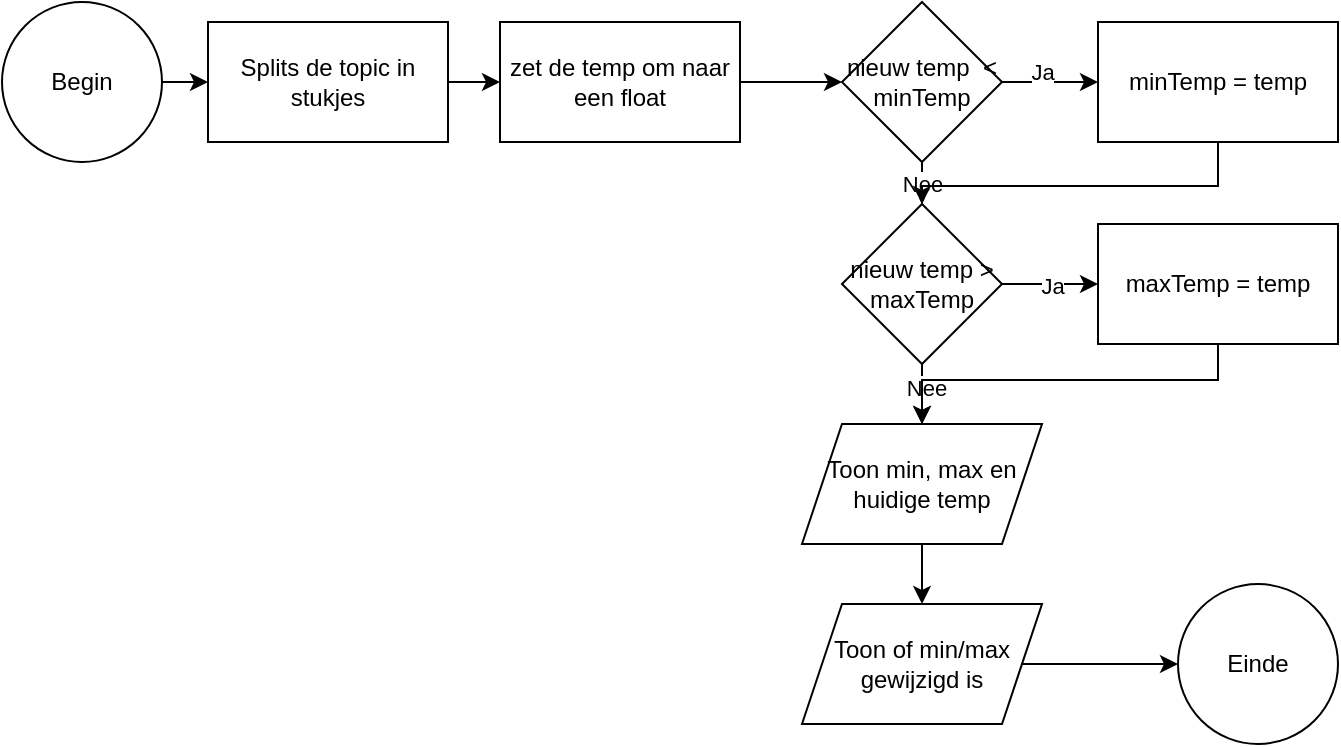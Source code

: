 <mxfile version="16.5.1" type="device"><diagram id="hgTXDVc-OgE6ZT6ZfeWy" name="Page-1"><mxGraphModel dx="1346" dy="822" grid="0" gridSize="10" guides="1" tooltips="1" connect="1" arrows="1" fold="1" page="1" pageScale="1" pageWidth="827" pageHeight="1169" math="0" shadow="0"><root><mxCell id="0"/><mxCell id="1" parent="0"/><mxCell id="75VgSS6W0fQzS0T9EI_s-4" value="" style="edgeStyle=orthogonalEdgeStyle;rounded=0;orthogonalLoop=1;jettySize=auto;html=1;" edge="1" parent="1" source="75VgSS6W0fQzS0T9EI_s-1" target="75VgSS6W0fQzS0T9EI_s-3"><mxGeometry relative="1" as="geometry"/></mxCell><mxCell id="75VgSS6W0fQzS0T9EI_s-1" value="Begin" style="ellipse;whiteSpace=wrap;html=1;aspect=fixed;" vertex="1" parent="1"><mxGeometry x="28" y="38" width="80" height="80" as="geometry"/></mxCell><mxCell id="75VgSS6W0fQzS0T9EI_s-2" value="Einde" style="ellipse;whiteSpace=wrap;html=1;aspect=fixed;" vertex="1" parent="1"><mxGeometry x="616" y="329" width="80" height="80" as="geometry"/></mxCell><mxCell id="75VgSS6W0fQzS0T9EI_s-6" value="" style="edgeStyle=orthogonalEdgeStyle;rounded=0;orthogonalLoop=1;jettySize=auto;html=1;" edge="1" parent="1" source="75VgSS6W0fQzS0T9EI_s-3" target="75VgSS6W0fQzS0T9EI_s-5"><mxGeometry relative="1" as="geometry"/></mxCell><mxCell id="75VgSS6W0fQzS0T9EI_s-3" value="Splits de topic in stukjes" style="rounded=0;whiteSpace=wrap;html=1;" vertex="1" parent="1"><mxGeometry x="131" y="48" width="120" height="60" as="geometry"/></mxCell><mxCell id="75VgSS6W0fQzS0T9EI_s-12" value="" style="edgeStyle=orthogonalEdgeStyle;rounded=0;orthogonalLoop=1;jettySize=auto;html=1;" edge="1" parent="1" source="75VgSS6W0fQzS0T9EI_s-5" target="75VgSS6W0fQzS0T9EI_s-9"><mxGeometry relative="1" as="geometry"/></mxCell><mxCell id="75VgSS6W0fQzS0T9EI_s-5" value="zet de temp om naar een float" style="rounded=0;whiteSpace=wrap;html=1;" vertex="1" parent="1"><mxGeometry x="277" y="48" width="120" height="60" as="geometry"/></mxCell><mxCell id="75VgSS6W0fQzS0T9EI_s-19" value="" style="edgeStyle=orthogonalEdgeStyle;rounded=0;orthogonalLoop=1;jettySize=auto;html=1;" edge="1" parent="1" source="75VgSS6W0fQzS0T9EI_s-7" target="75VgSS6W0fQzS0T9EI_s-8"><mxGeometry relative="1" as="geometry"/></mxCell><mxCell id="75VgSS6W0fQzS0T9EI_s-7" value="Toon min, max en huidige temp" style="shape=parallelogram;perimeter=parallelogramPerimeter;whiteSpace=wrap;html=1;fixedSize=1;" vertex="1" parent="1"><mxGeometry x="428" y="249" width="120" height="60" as="geometry"/></mxCell><mxCell id="75VgSS6W0fQzS0T9EI_s-20" value="" style="edgeStyle=orthogonalEdgeStyle;rounded=0;orthogonalLoop=1;jettySize=auto;html=1;" edge="1" parent="1" source="75VgSS6W0fQzS0T9EI_s-8" target="75VgSS6W0fQzS0T9EI_s-2"><mxGeometry relative="1" as="geometry"/></mxCell><mxCell id="75VgSS6W0fQzS0T9EI_s-8" value="Toon of min/max gewijzigd is" style="shape=parallelogram;perimeter=parallelogramPerimeter;whiteSpace=wrap;html=1;fixedSize=1;" vertex="1" parent="1"><mxGeometry x="428" y="339" width="120" height="60" as="geometry"/></mxCell><mxCell id="75VgSS6W0fQzS0T9EI_s-11" value="" style="edgeStyle=orthogonalEdgeStyle;rounded=0;orthogonalLoop=1;jettySize=auto;html=1;" edge="1" parent="1" source="75VgSS6W0fQzS0T9EI_s-9" target="75VgSS6W0fQzS0T9EI_s-10"><mxGeometry relative="1" as="geometry"/></mxCell><mxCell id="75VgSS6W0fQzS0T9EI_s-22" value="Ja" style="edgeLabel;html=1;align=center;verticalAlign=middle;resizable=0;points=[];" vertex="1" connectable="0" parent="75VgSS6W0fQzS0T9EI_s-11"><mxGeometry x="-0.167" y="5" relative="1" as="geometry"><mxPoint as="offset"/></mxGeometry></mxCell><mxCell id="75VgSS6W0fQzS0T9EI_s-16" value="Nee" style="edgeStyle=orthogonalEdgeStyle;rounded=0;orthogonalLoop=1;jettySize=auto;html=1;" edge="1" parent="1" source="75VgSS6W0fQzS0T9EI_s-9" target="75VgSS6W0fQzS0T9EI_s-13"><mxGeometry relative="1" as="geometry"/></mxCell><mxCell id="75VgSS6W0fQzS0T9EI_s-9" value="nieuw temp&amp;nbsp; &amp;lt; minTemp" style="rhombus;whiteSpace=wrap;html=1;" vertex="1" parent="1"><mxGeometry x="448" y="38" width="80" height="80" as="geometry"/></mxCell><mxCell id="75VgSS6W0fQzS0T9EI_s-24" style="edgeStyle=orthogonalEdgeStyle;rounded=0;orthogonalLoop=1;jettySize=auto;html=1;entryX=0.5;entryY=0;entryDx=0;entryDy=0;" edge="1" parent="1" source="75VgSS6W0fQzS0T9EI_s-10" target="75VgSS6W0fQzS0T9EI_s-13"><mxGeometry relative="1" as="geometry"><Array as="points"><mxPoint x="636" y="130"/><mxPoint x="488" y="130"/></Array></mxGeometry></mxCell><mxCell id="75VgSS6W0fQzS0T9EI_s-10" value="minTemp = temp" style="whiteSpace=wrap;html=1;" vertex="1" parent="1"><mxGeometry x="576" y="48" width="120" height="60" as="geometry"/></mxCell><mxCell id="75VgSS6W0fQzS0T9EI_s-15" value="" style="edgeStyle=orthogonalEdgeStyle;rounded=0;orthogonalLoop=1;jettySize=auto;html=1;" edge="1" parent="1" source="75VgSS6W0fQzS0T9EI_s-13" target="75VgSS6W0fQzS0T9EI_s-14"><mxGeometry relative="1" as="geometry"/></mxCell><mxCell id="75VgSS6W0fQzS0T9EI_s-23" value="Ja" style="edgeLabel;html=1;align=center;verticalAlign=middle;resizable=0;points=[];" vertex="1" connectable="0" parent="75VgSS6W0fQzS0T9EI_s-15"><mxGeometry x="0.042" y="-1" relative="1" as="geometry"><mxPoint as="offset"/></mxGeometry></mxCell><mxCell id="75VgSS6W0fQzS0T9EI_s-17" value="" style="edgeStyle=orthogonalEdgeStyle;rounded=0;orthogonalLoop=1;jettySize=auto;html=1;" edge="1" parent="1" source="75VgSS6W0fQzS0T9EI_s-13" target="75VgSS6W0fQzS0T9EI_s-7"><mxGeometry relative="1" as="geometry"/></mxCell><mxCell id="75VgSS6W0fQzS0T9EI_s-21" value="Nee" style="edgeLabel;html=1;align=center;verticalAlign=middle;resizable=0;points=[];" vertex="1" connectable="0" parent="75VgSS6W0fQzS0T9EI_s-17"><mxGeometry x="0.28" y="2" relative="1" as="geometry"><mxPoint as="offset"/></mxGeometry></mxCell><mxCell id="75VgSS6W0fQzS0T9EI_s-13" value="nieuw temp&amp;nbsp;&amp;gt; maxTemp" style="rhombus;whiteSpace=wrap;html=1;" vertex="1" parent="1"><mxGeometry x="448" y="139" width="80" height="80" as="geometry"/></mxCell><mxCell id="75VgSS6W0fQzS0T9EI_s-25" style="edgeStyle=orthogonalEdgeStyle;rounded=0;orthogonalLoop=1;jettySize=auto;html=1;entryX=0.5;entryY=0;entryDx=0;entryDy=0;" edge="1" parent="1" source="75VgSS6W0fQzS0T9EI_s-14" target="75VgSS6W0fQzS0T9EI_s-7"><mxGeometry relative="1" as="geometry"><Array as="points"><mxPoint x="636" y="227"/><mxPoint x="488" y="227"/></Array></mxGeometry></mxCell><mxCell id="75VgSS6W0fQzS0T9EI_s-14" value="maxTemp = temp" style="whiteSpace=wrap;html=1;" vertex="1" parent="1"><mxGeometry x="576" y="149" width="120" height="60" as="geometry"/></mxCell></root></mxGraphModel></diagram></mxfile>